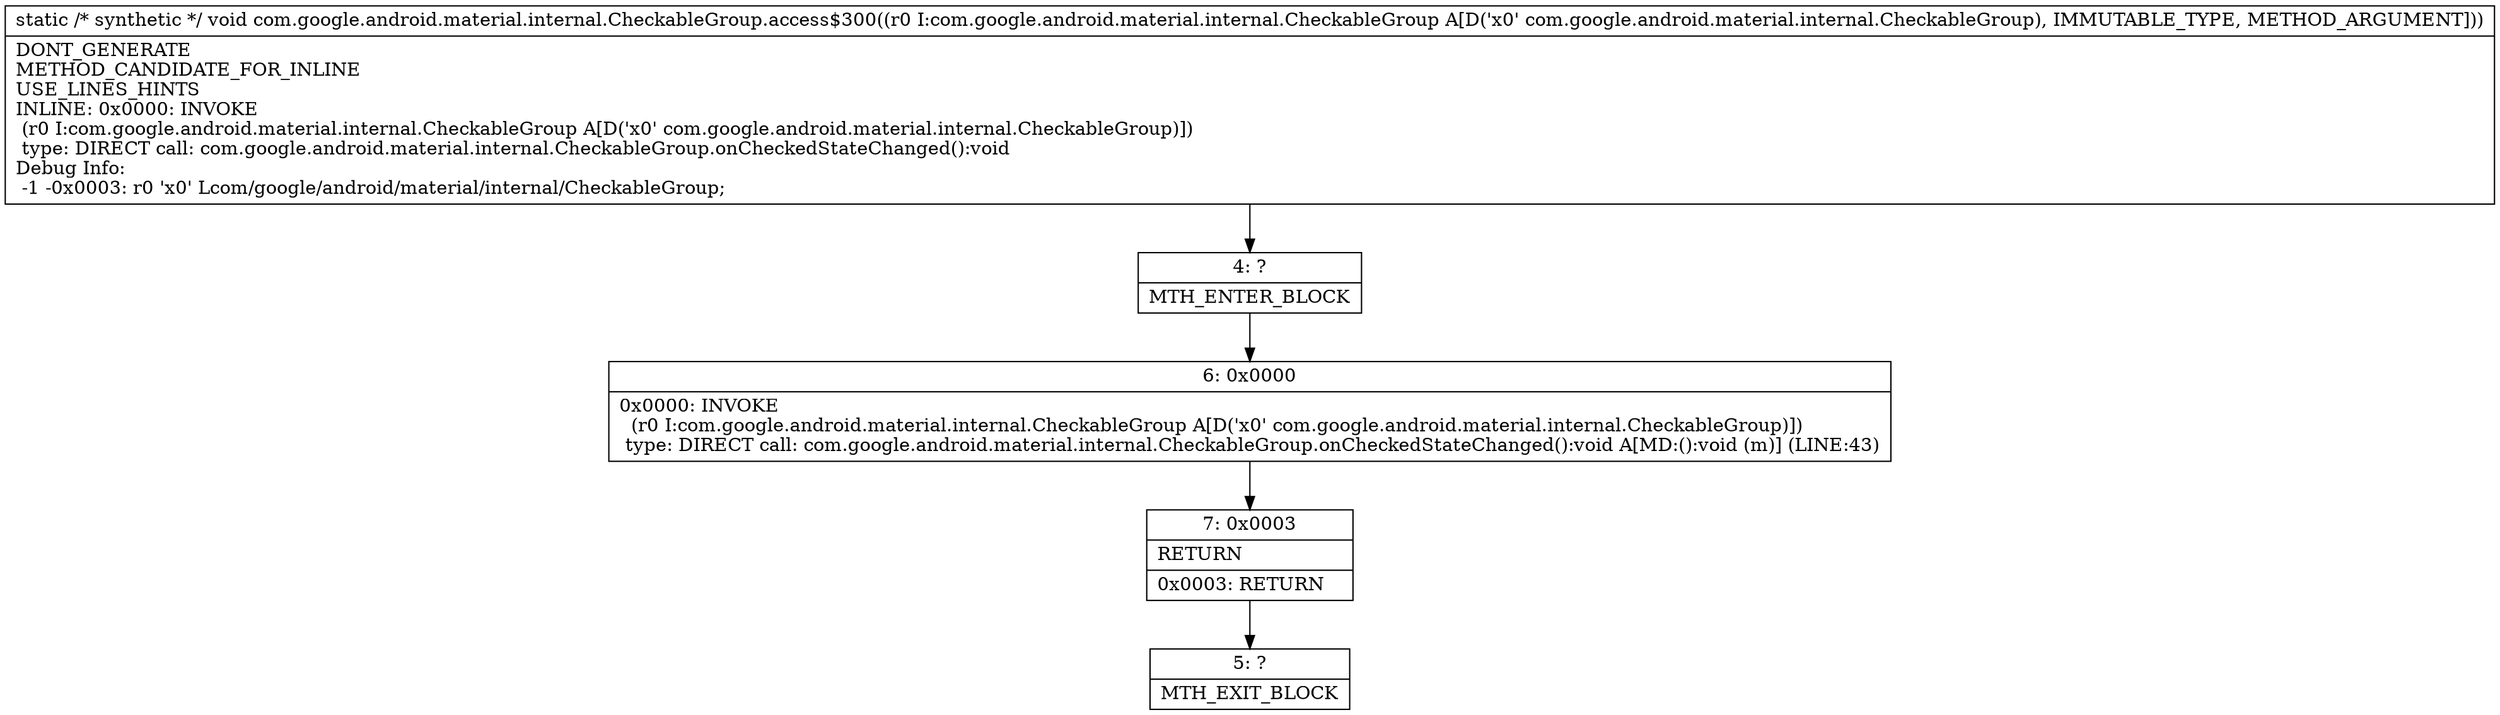 digraph "CFG forcom.google.android.material.internal.CheckableGroup.access$300(Lcom\/google\/android\/material\/internal\/CheckableGroup;)V" {
Node_4 [shape=record,label="{4\:\ ?|MTH_ENTER_BLOCK\l}"];
Node_6 [shape=record,label="{6\:\ 0x0000|0x0000: INVOKE  \l  (r0 I:com.google.android.material.internal.CheckableGroup A[D('x0' com.google.android.material.internal.CheckableGroup)])\l type: DIRECT call: com.google.android.material.internal.CheckableGroup.onCheckedStateChanged():void A[MD:():void (m)] (LINE:43)\l}"];
Node_7 [shape=record,label="{7\:\ 0x0003|RETURN\l|0x0003: RETURN   \l}"];
Node_5 [shape=record,label="{5\:\ ?|MTH_EXIT_BLOCK\l}"];
MethodNode[shape=record,label="{static \/* synthetic *\/ void com.google.android.material.internal.CheckableGroup.access$300((r0 I:com.google.android.material.internal.CheckableGroup A[D('x0' com.google.android.material.internal.CheckableGroup), IMMUTABLE_TYPE, METHOD_ARGUMENT]))  | DONT_GENERATE\lMETHOD_CANDIDATE_FOR_INLINE\lUSE_LINES_HINTS\lINLINE: 0x0000: INVOKE  \l  (r0 I:com.google.android.material.internal.CheckableGroup A[D('x0' com.google.android.material.internal.CheckableGroup)])\l type: DIRECT call: com.google.android.material.internal.CheckableGroup.onCheckedStateChanged():void\lDebug Info:\l  \-1 \-0x0003: r0 'x0' Lcom\/google\/android\/material\/internal\/CheckableGroup;\l}"];
MethodNode -> Node_4;Node_4 -> Node_6;
Node_6 -> Node_7;
Node_7 -> Node_5;
}

